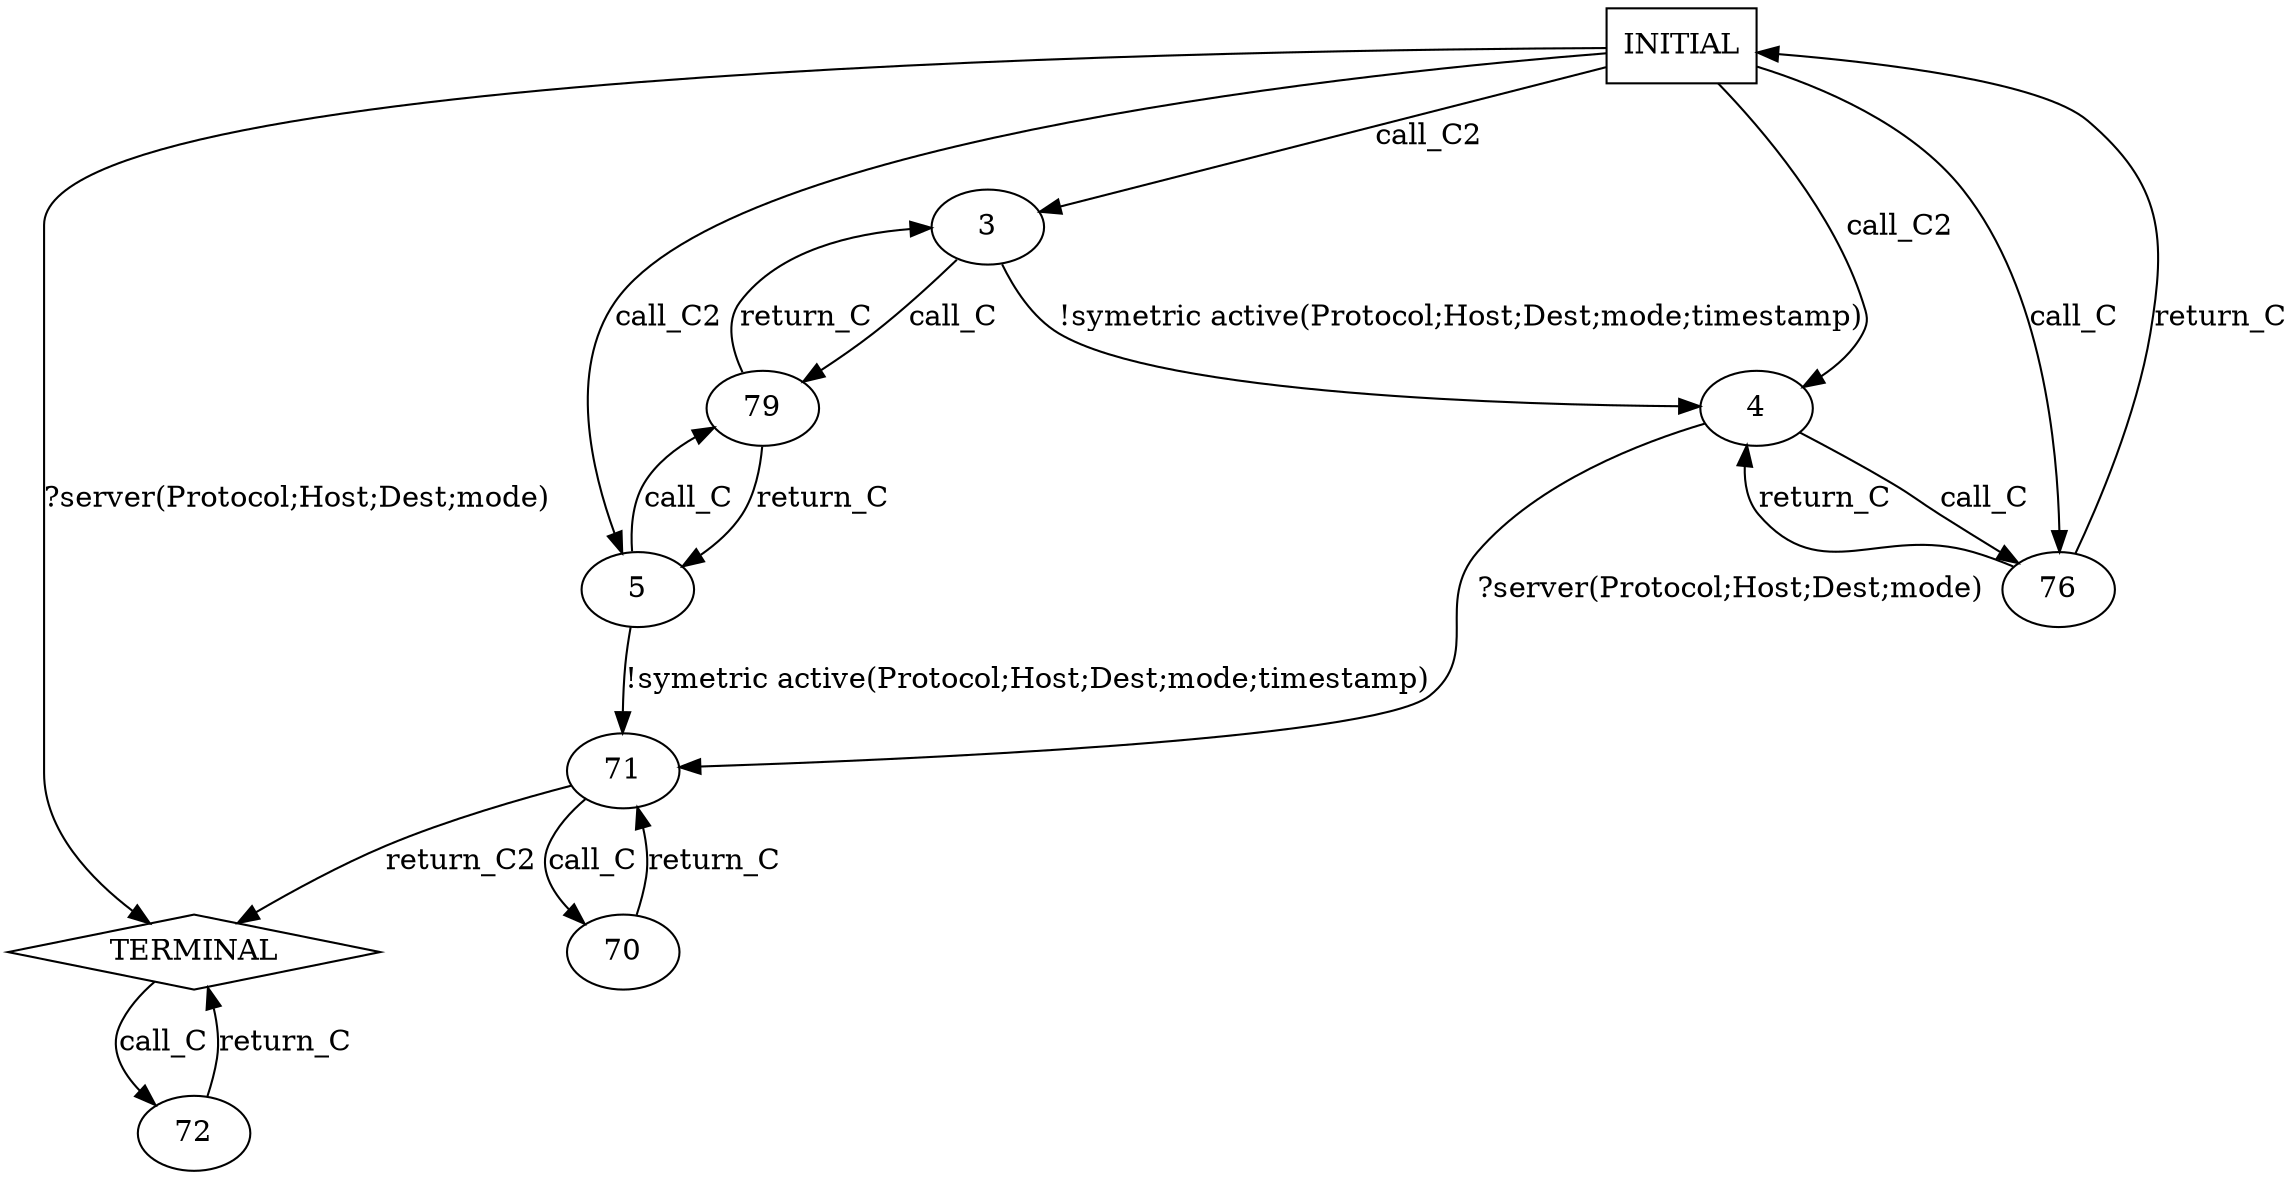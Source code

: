digraph G {
  0 [label="INITIAL",shape=box];
  1 [label="TERMINAL",shape=diamond];
  3 [label="3"];
  4 [label="4"];
  5 [label="5"];
  70 [label="70"];
  71 [label="71"];
  72 [label="72"];
  76 [label="76"];
  79 [label="79"];
0->1  [label="?server(Protocol;Host;Dest;mode)"];
3->4  [label="!symetric active(Protocol;Host;Dest;mode;timestamp)"];
4->71  [label="?server(Protocol;Host;Dest;mode)"];
5->71  [label="!symetric active(Protocol;Host;Dest;mode;timestamp)"];
0->3  [label="call_C2"];
0->4  [label="call_C2"];
0->5  [label="call_C2"];
70->71  [label="return_C"];
71->70  [label="call_C"];
71->1  [label="return_C2"];
72->1  [label="return_C"];
1->72  [label="call_C"];
76->0  [label="return_C"];
0->76  [label="call_C"];
76->4  [label="return_C"];
4->76  [label="call_C"];
79->5  [label="return_C"];
5->79  [label="call_C"];
79->3  [label="return_C"];
3->79  [label="call_C"];
}
